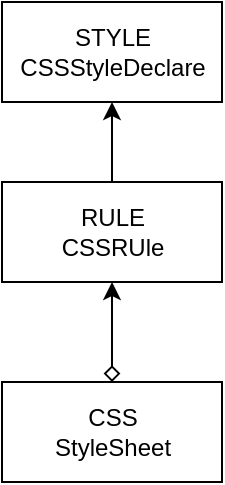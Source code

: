 <mxfile version="13.6.2" type="device"><diagram id="ecY1sWvEk3are1n_W63y" name="Page-1"><mxGraphModel dx="1106" dy="836" grid="1" gridSize="10" guides="1" tooltips="1" connect="1" arrows="1" fold="1" page="1" pageScale="1" pageWidth="827" pageHeight="1169" math="0" shadow="0"><root><mxCell id="0"/><mxCell id="1" parent="0"/><mxCell id="DbRr9qsUvfEQIwJs4pJN-1" value="STYLE&lt;br&gt;CSSStyleDeclare" style="html=1;" vertex="1" parent="1"><mxGeometry x="200" y="290" width="110" height="50" as="geometry"/></mxCell><mxCell id="DbRr9qsUvfEQIwJs4pJN-3" style="edgeStyle=orthogonalEdgeStyle;rounded=0;orthogonalLoop=1;jettySize=auto;html=1;entryX=0.5;entryY=1;entryDx=0;entryDy=0;" edge="1" parent="1" source="DbRr9qsUvfEQIwJs4pJN-2" target="DbRr9qsUvfEQIwJs4pJN-1"><mxGeometry relative="1" as="geometry"/></mxCell><mxCell id="DbRr9qsUvfEQIwJs4pJN-10" style="edgeStyle=none;rounded=0;orthogonalLoop=1;jettySize=auto;html=1;exitX=0.5;exitY=1;exitDx=0;exitDy=0;entryX=0.5;entryY=0;entryDx=0;entryDy=0;endArrow=diamond;endFill=0;startArrow=classic;startFill=1;" edge="1" parent="1" source="DbRr9qsUvfEQIwJs4pJN-2" target="DbRr9qsUvfEQIwJs4pJN-4"><mxGeometry relative="1" as="geometry"/></mxCell><mxCell id="DbRr9qsUvfEQIwJs4pJN-2" value="RULE&lt;br&gt;CSSRUle" style="html=1;" vertex="1" parent="1"><mxGeometry x="200" y="380" width="110" height="50" as="geometry"/></mxCell><mxCell id="DbRr9qsUvfEQIwJs4pJN-4" value="CSS&lt;br&gt;StyleSheet" style="html=1;" vertex="1" parent="1"><mxGeometry x="200" y="480" width="110" height="50" as="geometry"/></mxCell></root></mxGraphModel></diagram></mxfile>